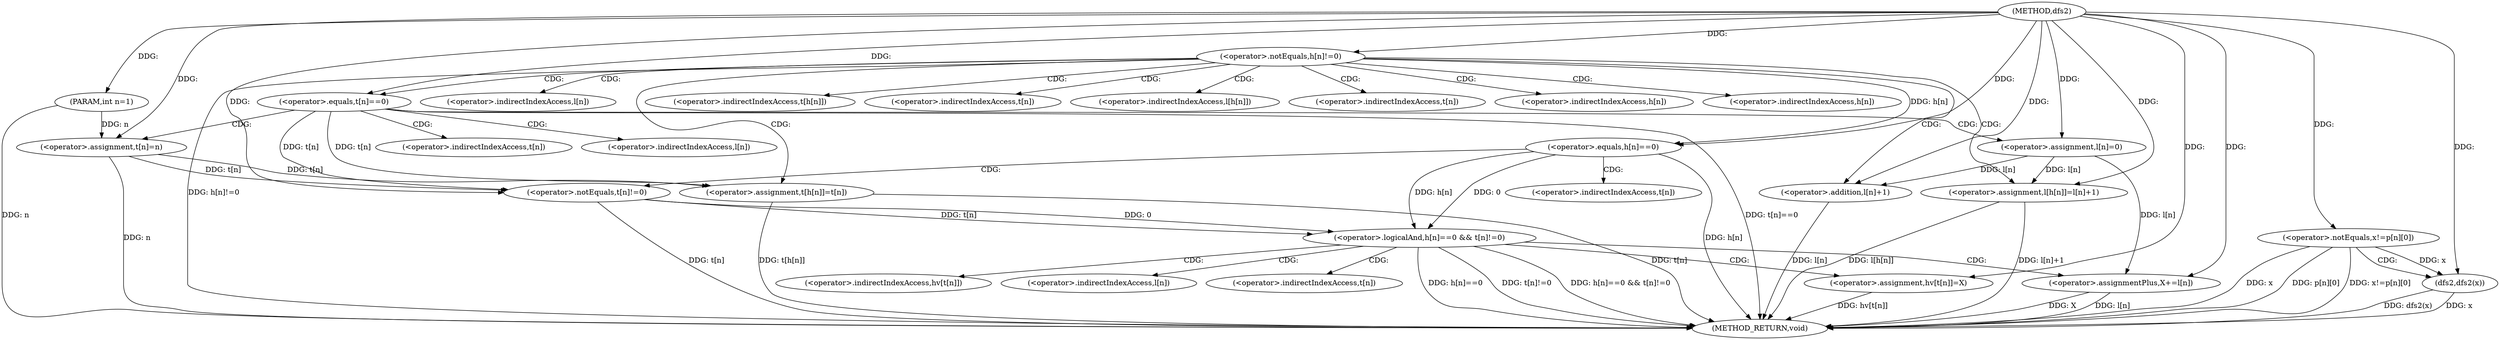 digraph "dfs2" {  
"1000503" [label = "(METHOD,dfs2)" ]
"1000586" [label = "(METHOD_RETURN,void)" ]
"1000504" [label = "(PARAM,int n=1)" ]
"1000507" [label = "(<operator>.notEquals,h[n]!=0)" ]
"1000552" [label = "(<operator>.notEquals,x!=p[n][0])" ]
"1000559" [label = "(dfs2,dfs2(x))" ]
"1000562" [label = "(<operator>.logicalAnd,h[n]==0 && t[n]!=0)" ]
"1000530" [label = "(<operator>.assignment,t[h[n]]=t[n])" ]
"1000539" [label = "(<operator>.assignment,l[h[n]]=l[n]+1)" ]
"1000574" [label = "(<operator>.assignment,hv[t[n]]=X)" ]
"1000581" [label = "(<operator>.assignmentPlus,X+=l[n])" ]
"1000514" [label = "(<operator>.equals,t[n]==0)" ]
"1000563" [label = "(<operator>.equals,h[n]==0)" ]
"1000568" [label = "(<operator>.notEquals,t[n]!=0)" ]
"1000520" [label = "(<operator>.assignment,t[n]=n)" ]
"1000525" [label = "(<operator>.assignment,l[n]=0)" ]
"1000545" [label = "(<operator>.addition,l[n]+1)" ]
"1000531" [label = "(<operator>.indirectIndexAccess,t[h[n]])" ]
"1000536" [label = "(<operator>.indirectIndexAccess,t[n])" ]
"1000540" [label = "(<operator>.indirectIndexAccess,l[h[n]])" ]
"1000569" [label = "(<operator>.indirectIndexAccess,t[n])" ]
"1000575" [label = "(<operator>.indirectIndexAccess,hv[t[n]])" ]
"1000583" [label = "(<operator>.indirectIndexAccess,l[n])" ]
"1000515" [label = "(<operator>.indirectIndexAccess,t[n])" ]
"1000533" [label = "(<operator>.indirectIndexAccess,h[n])" ]
"1000542" [label = "(<operator>.indirectIndexAccess,h[n])" ]
"1000546" [label = "(<operator>.indirectIndexAccess,l[n])" ]
"1000577" [label = "(<operator>.indirectIndexAccess,t[n])" ]
"1000521" [label = "(<operator>.indirectIndexAccess,t[n])" ]
"1000526" [label = "(<operator>.indirectIndexAccess,l[n])" ]
  "1000504" -> "1000586"  [ label = "DDG: n"] 
  "1000507" -> "1000586"  [ label = "DDG: h[n]!=0"] 
  "1000514" -> "1000586"  [ label = "DDG: t[n]==0"] 
  "1000520" -> "1000586"  [ label = "DDG: n"] 
  "1000530" -> "1000586"  [ label = "DDG: t[h[n]]"] 
  "1000530" -> "1000586"  [ label = "DDG: t[n]"] 
  "1000539" -> "1000586"  [ label = "DDG: l[h[n]]"] 
  "1000545" -> "1000586"  [ label = "DDG: l[n]"] 
  "1000539" -> "1000586"  [ label = "DDG: l[n]+1"] 
  "1000552" -> "1000586"  [ label = "DDG: x"] 
  "1000552" -> "1000586"  [ label = "DDG: p[n][0]"] 
  "1000552" -> "1000586"  [ label = "DDG: x!=p[n][0]"] 
  "1000559" -> "1000586"  [ label = "DDG: x"] 
  "1000559" -> "1000586"  [ label = "DDG: dfs2(x)"] 
  "1000563" -> "1000586"  [ label = "DDG: h[n]"] 
  "1000562" -> "1000586"  [ label = "DDG: h[n]==0"] 
  "1000568" -> "1000586"  [ label = "DDG: t[n]"] 
  "1000562" -> "1000586"  [ label = "DDG: t[n]!=0"] 
  "1000562" -> "1000586"  [ label = "DDG: h[n]==0 && t[n]!=0"] 
  "1000574" -> "1000586"  [ label = "DDG: hv[t[n]]"] 
  "1000581" -> "1000586"  [ label = "DDG: X"] 
  "1000581" -> "1000586"  [ label = "DDG: l[n]"] 
  "1000503" -> "1000504"  [ label = "DDG: "] 
  "1000503" -> "1000507"  [ label = "DDG: "] 
  "1000514" -> "1000530"  [ label = "DDG: t[n]"] 
  "1000520" -> "1000530"  [ label = "DDG: t[n]"] 
  "1000525" -> "1000539"  [ label = "DDG: l[n]"] 
  "1000503" -> "1000539"  [ label = "DDG: "] 
  "1000503" -> "1000552"  [ label = "DDG: "] 
  "1000552" -> "1000559"  [ label = "DDG: x"] 
  "1000503" -> "1000559"  [ label = "DDG: "] 
  "1000563" -> "1000562"  [ label = "DDG: 0"] 
  "1000563" -> "1000562"  [ label = "DDG: h[n]"] 
  "1000568" -> "1000562"  [ label = "DDG: t[n]"] 
  "1000568" -> "1000562"  [ label = "DDG: 0"] 
  "1000503" -> "1000574"  [ label = "DDG: "] 
  "1000525" -> "1000581"  [ label = "DDG: l[n]"] 
  "1000507" -> "1000563"  [ label = "DDG: h[n]"] 
  "1000503" -> "1000563"  [ label = "DDG: "] 
  "1000514" -> "1000568"  [ label = "DDG: t[n]"] 
  "1000520" -> "1000568"  [ label = "DDG: t[n]"] 
  "1000503" -> "1000568"  [ label = "DDG: "] 
  "1000503" -> "1000581"  [ label = "DDG: "] 
  "1000503" -> "1000514"  [ label = "DDG: "] 
  "1000504" -> "1000520"  [ label = "DDG: n"] 
  "1000503" -> "1000520"  [ label = "DDG: "] 
  "1000503" -> "1000525"  [ label = "DDG: "] 
  "1000525" -> "1000545"  [ label = "DDG: l[n]"] 
  "1000503" -> "1000545"  [ label = "DDG: "] 
  "1000507" -> "1000530"  [ label = "CDG: "] 
  "1000507" -> "1000533"  [ label = "CDG: "] 
  "1000507" -> "1000545"  [ label = "CDG: "] 
  "1000507" -> "1000540"  [ label = "CDG: "] 
  "1000507" -> "1000514"  [ label = "CDG: "] 
  "1000507" -> "1000539"  [ label = "CDG: "] 
  "1000507" -> "1000546"  [ label = "CDG: "] 
  "1000507" -> "1000515"  [ label = "CDG: "] 
  "1000507" -> "1000531"  [ label = "CDG: "] 
  "1000507" -> "1000536"  [ label = "CDG: "] 
  "1000507" -> "1000542"  [ label = "CDG: "] 
  "1000552" -> "1000559"  [ label = "CDG: "] 
  "1000562" -> "1000577"  [ label = "CDG: "] 
  "1000562" -> "1000581"  [ label = "CDG: "] 
  "1000562" -> "1000575"  [ label = "CDG: "] 
  "1000562" -> "1000583"  [ label = "CDG: "] 
  "1000562" -> "1000574"  [ label = "CDG: "] 
  "1000563" -> "1000568"  [ label = "CDG: "] 
  "1000563" -> "1000569"  [ label = "CDG: "] 
  "1000514" -> "1000521"  [ label = "CDG: "] 
  "1000514" -> "1000520"  [ label = "CDG: "] 
  "1000514" -> "1000526"  [ label = "CDG: "] 
  "1000514" -> "1000525"  [ label = "CDG: "] 
}
